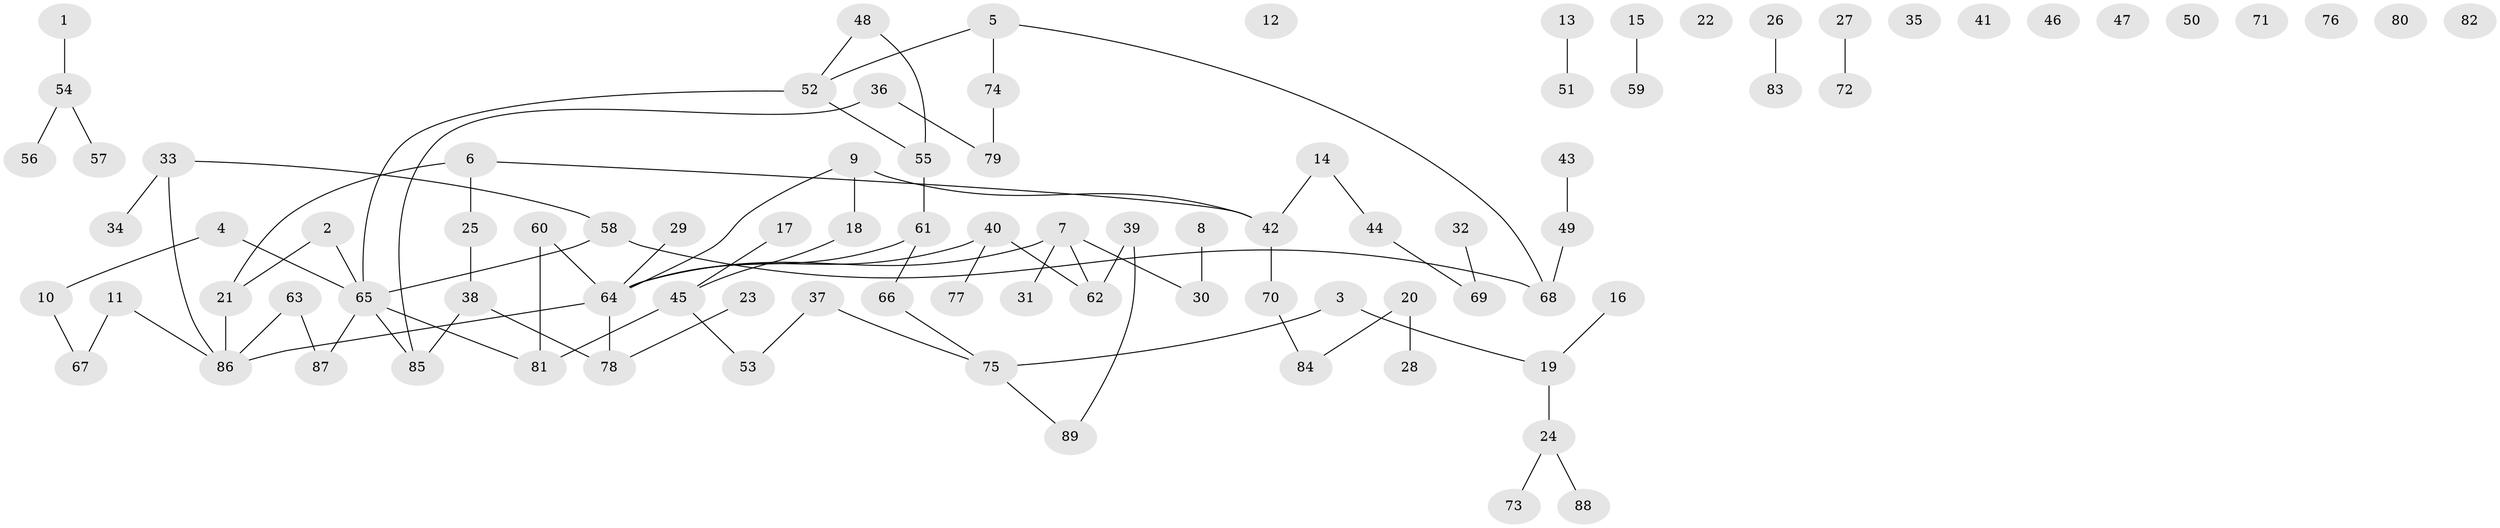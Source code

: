 // Generated by graph-tools (version 1.1) at 2025/25/03/09/25 03:25:16]
// undirected, 89 vertices, 87 edges
graph export_dot {
graph [start="1"]
  node [color=gray90,style=filled];
  1;
  2;
  3;
  4;
  5;
  6;
  7;
  8;
  9;
  10;
  11;
  12;
  13;
  14;
  15;
  16;
  17;
  18;
  19;
  20;
  21;
  22;
  23;
  24;
  25;
  26;
  27;
  28;
  29;
  30;
  31;
  32;
  33;
  34;
  35;
  36;
  37;
  38;
  39;
  40;
  41;
  42;
  43;
  44;
  45;
  46;
  47;
  48;
  49;
  50;
  51;
  52;
  53;
  54;
  55;
  56;
  57;
  58;
  59;
  60;
  61;
  62;
  63;
  64;
  65;
  66;
  67;
  68;
  69;
  70;
  71;
  72;
  73;
  74;
  75;
  76;
  77;
  78;
  79;
  80;
  81;
  82;
  83;
  84;
  85;
  86;
  87;
  88;
  89;
  1 -- 54;
  2 -- 21;
  2 -- 65;
  3 -- 19;
  3 -- 75;
  4 -- 10;
  4 -- 65;
  5 -- 52;
  5 -- 68;
  5 -- 74;
  6 -- 21;
  6 -- 25;
  6 -- 42;
  7 -- 30;
  7 -- 31;
  7 -- 62;
  7 -- 64;
  8 -- 30;
  9 -- 18;
  9 -- 42;
  9 -- 64;
  10 -- 67;
  11 -- 67;
  11 -- 86;
  13 -- 51;
  14 -- 42;
  14 -- 44;
  15 -- 59;
  16 -- 19;
  17 -- 45;
  18 -- 45;
  19 -- 24;
  20 -- 28;
  20 -- 84;
  21 -- 86;
  23 -- 78;
  24 -- 73;
  24 -- 88;
  25 -- 38;
  26 -- 83;
  27 -- 72;
  29 -- 64;
  32 -- 69;
  33 -- 34;
  33 -- 58;
  33 -- 86;
  36 -- 79;
  36 -- 85;
  37 -- 53;
  37 -- 75;
  38 -- 78;
  38 -- 85;
  39 -- 62;
  39 -- 89;
  40 -- 62;
  40 -- 64;
  40 -- 77;
  42 -- 70;
  43 -- 49;
  44 -- 69;
  45 -- 53;
  45 -- 81;
  48 -- 52;
  48 -- 55;
  49 -- 68;
  52 -- 55;
  52 -- 65;
  54 -- 56;
  54 -- 57;
  55 -- 61;
  58 -- 65;
  58 -- 68;
  60 -- 64;
  60 -- 81;
  61 -- 64;
  61 -- 66;
  63 -- 86;
  63 -- 87;
  64 -- 78;
  64 -- 86;
  65 -- 81;
  65 -- 85;
  65 -- 87;
  66 -- 75;
  70 -- 84;
  74 -- 79;
  75 -- 89;
}
